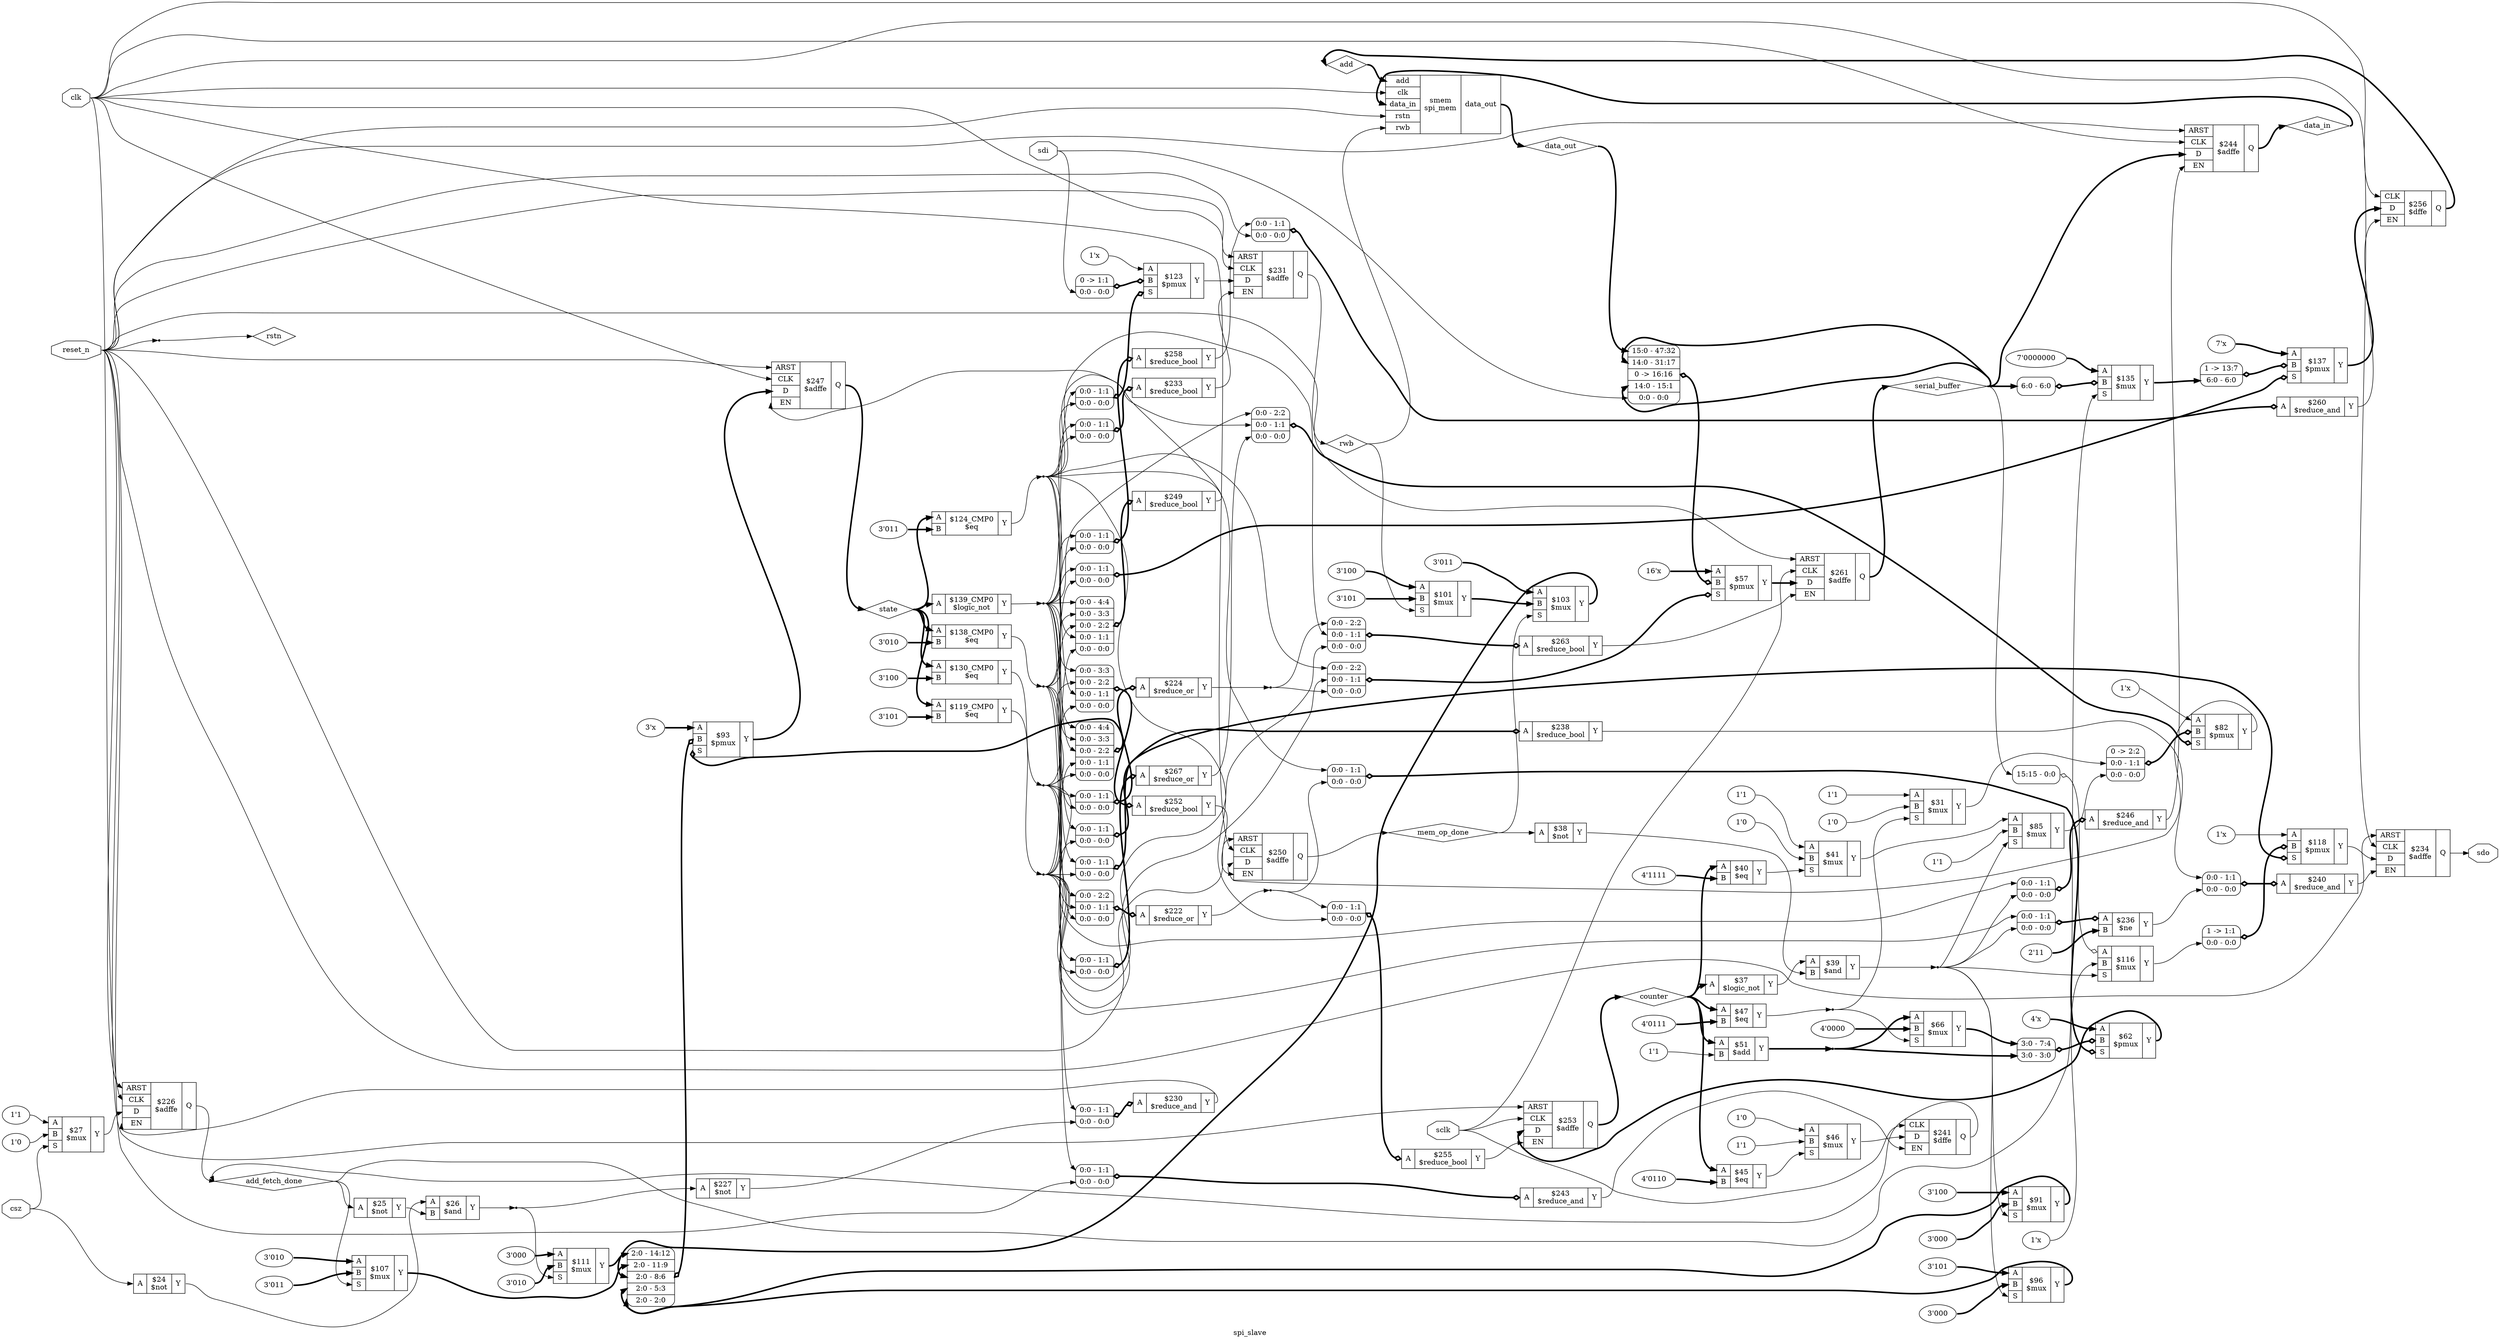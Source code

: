 digraph "spi_slave" {
label="spi_slave";
rankdir="LR";
remincross=true;
n54 [ shape=diamond, label="add", color="black", fontcolor="black"];
n55 [ shape=diamond, label="add_fetch_done", color="black", fontcolor="black"];
n56 [ shape=octagon, label="clk", color="black", fontcolor="black"];
n57 [ shape=diamond, label="counter", color="black", fontcolor="black"];
n58 [ shape=octagon, label="csz", color="black", fontcolor="black"];
n59 [ shape=diamond, label="data_in", color="black", fontcolor="black"];
n60 [ shape=diamond, label="data_out", color="black", fontcolor="black"];
n61 [ shape=diamond, label="mem_op_done", color="black", fontcolor="black"];
n62 [ shape=octagon, label="reset_n", color="black", fontcolor="black"];
n63 [ shape=diamond, label="rstn", color="black", fontcolor="black"];
n64 [ shape=diamond, label="rwb", color="black", fontcolor="black"];
n65 [ shape=octagon, label="sclk", color="black", fontcolor="black"];
n66 [ shape=octagon, label="sdi", color="black", fontcolor="black"];
n67 [ shape=octagon, label="sdo", color="black", fontcolor="black"];
n68 [ shape=diamond, label="serial_buffer", color="black", fontcolor="black"];
n69 [ shape=diamond, label="state", color="black", fontcolor="black"];
v0 [ label="1'1" ];
c73 [ shape=record, label="{{<p70> A|<p71> B}|$51\n$add|{<p72> Y}}",  ];
c74 [ shape=record, label="{{<p70> A|<p71> B}|$26\n$and|{<p72> Y}}",  ];
c75 [ shape=record, label="{{<p70> A|<p71> B}|$39\n$and|{<p72> Y}}",  ];
c81 [ shape=record, label="{{<p76> ARST|<p77> CLK|<p78> D|<p79> EN}|$226\n$adffe|{<p80> Q}}",  ];
c82 [ shape=record, label="{{<p76> ARST|<p77> CLK|<p78> D|<p79> EN}|$231\n$adffe|{<p80> Q}}",  ];
c83 [ shape=record, label="{{<p76> ARST|<p77> CLK|<p78> D|<p79> EN}|$234\n$adffe|{<p80> Q}}",  ];
c84 [ shape=record, label="{{<p77> CLK|<p78> D|<p79> EN}|$241\n$dffe|{<p80> Q}}",  ];
c85 [ shape=record, label="{{<p76> ARST|<p77> CLK|<p78> D|<p79> EN}|$244\n$adffe|{<p80> Q}}",  ];
c86 [ shape=record, label="{{<p76> ARST|<p77> CLK|<p78> D|<p79> EN}|$247\n$adffe|{<p80> Q}}",  ];
c87 [ shape=record, label="{{<p76> ARST|<p77> CLK|<p78> D|<p79> EN}|$250\n$adffe|{<p80> Q}}",  ];
c88 [ shape=record, label="{{<p76> ARST|<p77> CLK|<p78> D|<p79> EN}|$253\n$adffe|{<p80> Q}}",  ];
c89 [ shape=record, label="{{<p77> CLK|<p78> D|<p79> EN}|$256\n$dffe|{<p80> Q}}",  ];
c90 [ shape=record, label="{{<p76> ARST|<p77> CLK|<p78> D|<p79> EN}|$261\n$adffe|{<p80> Q}}",  ];
c91 [ shape=record, label="{{<p70> A}|$233\n$reduce_bool|{<p72> Y}}",  ];
x1 [ shape=record, style=rounded, label="<s1> 0:0 - 1:1 |<s0> 0:0 - 0:0 ", color="black", fontcolor="black" ];
x1:e -> c91:p70:w [arrowhead=odiamond, arrowtail=odiamond, dir=both, color="black", fontcolor="black", style="setlinewidth(3)", label=""];
v3 [ label="2'11" ];
c92 [ shape=record, label="{{<p70> A|<p71> B}|$236\n$ne|{<p72> Y}}",  ];
x2 [ shape=record, style=rounded, label="<s1> 0:0 - 1:1 |<s0> 0:0 - 0:0 ", color="black", fontcolor="black" ];
x2:e -> c92:p70:w [arrowhead=odiamond, arrowtail=odiamond, dir=both, color="black", fontcolor="black", style="setlinewidth(3)", label=""];
c93 [ shape=record, label="{{<p70> A}|$238\n$reduce_bool|{<p72> Y}}",  ];
x4 [ shape=record, style=rounded, label="<s1> 0:0 - 1:1 |<s0> 0:0 - 0:0 ", color="black", fontcolor="black" ];
x4:e -> c93:p70:w [arrowhead=odiamond, arrowtail=odiamond, dir=both, color="black", fontcolor="black", style="setlinewidth(3)", label=""];
c94 [ shape=record, label="{{<p70> A}|$249\n$reduce_bool|{<p72> Y}}",  ];
x5 [ shape=record, style=rounded, label="<s4> 0:0 - 4:4 |<s3> 0:0 - 3:3 |<s2> 0:0 - 2:2 |<s1> 0:0 - 1:1 |<s0> 0:0 - 0:0 ", color="black", fontcolor="black" ];
x5:e -> c94:p70:w [arrowhead=odiamond, arrowtail=odiamond, dir=both, color="black", fontcolor="black", style="setlinewidth(3)", label=""];
c95 [ shape=record, label="{{<p70> A}|$252\n$reduce_bool|{<p72> Y}}",  ];
x6 [ shape=record, style=rounded, label="<s3> 0:0 - 3:3 |<s2> 0:0 - 2:2 |<s1> 0:0 - 1:1 |<s0> 0:0 - 0:0 ", color="black", fontcolor="black" ];
x6:e -> c95:p70:w [arrowhead=odiamond, arrowtail=odiamond, dir=both, color="black", fontcolor="black", style="setlinewidth(3)", label=""];
c96 [ shape=record, label="{{<p70> A}|$255\n$reduce_bool|{<p72> Y}}",  ];
x7 [ shape=record, style=rounded, label="<s1> 0:0 - 1:1 |<s0> 0:0 - 0:0 ", color="black", fontcolor="black" ];
x7:e -> c96:p70:w [arrowhead=odiamond, arrowtail=odiamond, dir=both, color="black", fontcolor="black", style="setlinewidth(3)", label=""];
c97 [ shape=record, label="{{<p70> A}|$258\n$reduce_bool|{<p72> Y}}",  ];
x8 [ shape=record, style=rounded, label="<s1> 0:0 - 1:1 |<s0> 0:0 - 0:0 ", color="black", fontcolor="black" ];
x8:e -> c97:p70:w [arrowhead=odiamond, arrowtail=odiamond, dir=both, color="black", fontcolor="black", style="setlinewidth(3)", label=""];
c98 [ shape=record, label="{{<p70> A}|$263\n$reduce_bool|{<p72> Y}}",  ];
x9 [ shape=record, style=rounded, label="<s2> 0:0 - 2:2 |<s1> 0:0 - 1:1 |<s0> 0:0 - 0:0 ", color="black", fontcolor="black" ];
x9:e -> c98:p70:w [arrowhead=odiamond, arrowtail=odiamond, dir=both, color="black", fontcolor="black", style="setlinewidth(3)", label=""];
c99 [ shape=record, label="{{<p70> A}|$227\n$not|{<p72> Y}}",  ];
c100 [ shape=record, label="{{<p70> A}|$230\n$reduce_and|{<p72> Y}}",  ];
x10 [ shape=record, style=rounded, label="<s1> 0:0 - 1:1 |<s0> 0:0 - 0:0 ", color="black", fontcolor="black" ];
x10:e -> c100:p70:w [arrowhead=odiamond, arrowtail=odiamond, dir=both, color="black", fontcolor="black", style="setlinewidth(3)", label=""];
c101 [ shape=record, label="{{<p70> A}|$240\n$reduce_and|{<p72> Y}}",  ];
x11 [ shape=record, style=rounded, label="<s1> 0:0 - 1:1 |<s0> 0:0 - 0:0 ", color="black", fontcolor="black" ];
x11:e -> c101:p70:w [arrowhead=odiamond, arrowtail=odiamond, dir=both, color="black", fontcolor="black", style="setlinewidth(3)", label=""];
c102 [ shape=record, label="{{<p70> A}|$243\n$reduce_and|{<p72> Y}}",  ];
x12 [ shape=record, style=rounded, label="<s1> 0:0 - 1:1 |<s0> 0:0 - 0:0 ", color="black", fontcolor="black" ];
x12:e -> c102:p70:w [arrowhead=odiamond, arrowtail=odiamond, dir=both, color="black", fontcolor="black", style="setlinewidth(3)", label=""];
c103 [ shape=record, label="{{<p70> A}|$246\n$reduce_and|{<p72> Y}}",  ];
x13 [ shape=record, style=rounded, label="<s1> 0:0 - 1:1 |<s0> 0:0 - 0:0 ", color="black", fontcolor="black" ];
x13:e -> c103:p70:w [arrowhead=odiamond, arrowtail=odiamond, dir=both, color="black", fontcolor="black", style="setlinewidth(3)", label=""];
c104 [ shape=record, label="{{<p70> A}|$260\n$reduce_and|{<p72> Y}}",  ];
x14 [ shape=record, style=rounded, label="<s1> 0:0 - 1:1 |<s0> 0:0 - 0:0 ", color="black", fontcolor="black" ];
x14:e -> c104:p70:w [arrowhead=odiamond, arrowtail=odiamond, dir=both, color="black", fontcolor="black", style="setlinewidth(3)", label=""];
c105 [ shape=record, label="{{<p70> A}|$222\n$reduce_or|{<p72> Y}}",  ];
x15 [ shape=record, style=rounded, label="<s2> 0:0 - 2:2 |<s1> 0:0 - 1:1 |<s0> 0:0 - 0:0 ", color="black", fontcolor="black" ];
x15:e -> c105:p70:w [arrowhead=odiamond, arrowtail=odiamond, dir=both, color="black", fontcolor="black", style="setlinewidth(3)", label=""];
c106 [ shape=record, label="{{<p70> A}|$224\n$reduce_or|{<p72> Y}}",  ];
x16 [ shape=record, style=rounded, label="<s1> 0:0 - 1:1 |<s0> 0:0 - 0:0 ", color="black", fontcolor="black" ];
x16:e -> c106:p70:w [arrowhead=odiamond, arrowtail=odiamond, dir=both, color="black", fontcolor="black", style="setlinewidth(3)", label=""];
c107 [ shape=record, label="{{<p70> A}|$267\n$reduce_or|{<p72> Y}}",  ];
x17 [ shape=record, style=rounded, label="<s1> 0:0 - 1:1 |<s0> 0:0 - 0:0 ", color="black", fontcolor="black" ];
x17:e -> c107:p70:w [arrowhead=odiamond, arrowtail=odiamond, dir=both, color="black", fontcolor="black", style="setlinewidth(3)", label=""];
c108 [ shape=record, label="{{<p70> A}|$24\n$not|{<p72> Y}}",  ];
c109 [ shape=record, label="{{<p70> A}|$25\n$not|{<p72> Y}}",  ];
c110 [ shape=record, label="{{<p70> A}|$37\n$logic_not|{<p72> Y}}",  ];
c111 [ shape=record, label="{{<p70> A}|$38\n$not|{<p72> Y}}",  ];
v18 [ label="4'1111" ];
c112 [ shape=record, label="{{<p70> A|<p71> B}|$40\n$eq|{<p72> Y}}",  ];
v19 [ label="4'0110" ];
c113 [ shape=record, label="{{<p70> A|<p71> B}|$45\n$eq|{<p72> Y}}",  ];
v20 [ label="4'0111" ];
c114 [ shape=record, label="{{<p70> A|<p71> B}|$47\n$eq|{<p72> Y}}",  ];
v21 [ label="3'100" ];
v22 [ label="3'101" ];
c116 [ shape=record, label="{{<p70> A|<p71> B|<p115> S}|$101\n$mux|{<p72> Y}}",  ];
v23 [ label="3'011" ];
c117 [ shape=record, label="{{<p70> A|<p71> B|<p115> S}|$103\n$mux|{<p72> Y}}",  ];
v24 [ label="3'010" ];
v25 [ label="3'011" ];
c118 [ shape=record, label="{{<p70> A|<p71> B|<p115> S}|$107\n$mux|{<p72> Y}}",  ];
v26 [ label="3'000" ];
v27 [ label="3'010" ];
c119 [ shape=record, label="{{<p70> A|<p71> B|<p115> S}|$111\n$mux|{<p72> Y}}",  ];
v29 [ label="1'x" ];
c120 [ shape=record, label="{{<p70> A|<p71> B|<p115> S}|$116\n$mux|{<p72> Y}}",  ];
x28 [ shape=record, style=rounded, label="<s0> 15:15 - 0:0 ", color="black", fontcolor="black" ];
x28:e -> c120:p70:w [arrowhead=odiamond, arrowtail=odiamond, dir=both, color="black", fontcolor="black", label=""];
v30 [ label="1'x" ];
c121 [ shape=record, label="{{<p70> A|<p71> B|<p115> S}|$118\n$pmux|{<p72> Y}}",  ];
x31 [ shape=record, style=rounded, label="1 -&gt; 1:1 |<s0> 0:0 - 0:0 ", color="black", fontcolor="black" ];
x31:e -> c121:p71:w [arrowhead=odiamond, arrowtail=odiamond, dir=both, color="black", fontcolor="black", style="setlinewidth(3)", label=""];
x32 [ shape=record, style=rounded, label="<s1> 0:0 - 1:1 |<s0> 0:0 - 0:0 ", color="black", fontcolor="black" ];
x32:e -> c121:p115:w [arrowhead=odiamond, arrowtail=odiamond, dir=both, color="black", fontcolor="black", style="setlinewidth(3)", label=""];
v33 [ label="3'101" ];
c122 [ shape=record, label="{{<p70> A|<p71> B}|$119_CMP0\n$eq|{<p72> Y}}",  ];
v34 [ label="1'x" ];
c123 [ shape=record, label="{{<p70> A|<p71> B|<p115> S}|$123\n$pmux|{<p72> Y}}",  ];
x35 [ shape=record, style=rounded, label="0 -&gt; 1:1 |<s0> 0:0 - 0:0 ", color="black", fontcolor="black" ];
x35:e -> c123:p71:w [arrowhead=odiamond, arrowtail=odiamond, dir=both, color="black", fontcolor="black", style="setlinewidth(3)", label=""];
x36 [ shape=record, style=rounded, label="<s1> 0:0 - 1:1 |<s0> 0:0 - 0:0 ", color="black", fontcolor="black" ];
x36:e -> c123:p115:w [arrowhead=odiamond, arrowtail=odiamond, dir=both, color="black", fontcolor="black", style="setlinewidth(3)", label=""];
v37 [ label="3'011" ];
c124 [ shape=record, label="{{<p70> A|<p71> B}|$124_CMP0\n$eq|{<p72> Y}}",  ];
v38 [ label="3'100" ];
c125 [ shape=record, label="{{<p70> A|<p71> B}|$130_CMP0\n$eq|{<p72> Y}}",  ];
v39 [ label="7'0000000" ];
c126 [ shape=record, label="{{<p70> A|<p71> B|<p115> S}|$135\n$mux|{<p72> Y}}",  ];
x40 [ shape=record, style=rounded, label="<s0> 6:0 - 6:0 ", color="black", fontcolor="black" ];
x40:e -> c126:p71:w [arrowhead=odiamond, arrowtail=odiamond, dir=both, color="black", fontcolor="black", style="setlinewidth(3)", label=""];
v41 [ label="7'x" ];
c127 [ shape=record, label="{{<p70> A|<p71> B|<p115> S}|$137\n$pmux|{<p72> Y}}",  ];
x42 [ shape=record, style=rounded, label="1 -&gt; 13:7 |<s0> 6:0 - 6:0 ", color="black", fontcolor="black" ];
x42:e -> c127:p71:w [arrowhead=odiamond, arrowtail=odiamond, dir=both, color="black", fontcolor="black", style="setlinewidth(3)", label=""];
x43 [ shape=record, style=rounded, label="<s1> 0:0 - 1:1 |<s0> 0:0 - 0:0 ", color="black", fontcolor="black" ];
x43:e -> c127:p115:w [arrowhead=odiamond, arrowtail=odiamond, dir=both, color="black", fontcolor="black", style="setlinewidth(3)", label=""];
v44 [ label="3'010" ];
c128 [ shape=record, label="{{<p70> A|<p71> B}|$138_CMP0\n$eq|{<p72> Y}}",  ];
c129 [ shape=record, label="{{<p70> A}|$139_CMP0\n$logic_not|{<p72> Y}}",  ];
v45 [ label="16'x" ];
c130 [ shape=record, label="{{<p70> A|<p71> B|<p115> S}|$57\n$pmux|{<p72> Y}}",  ];
x46 [ shape=record, style=rounded, label="<s4> 15:0 - 47:32 |<s3> 14:0 - 31:17 |0 -&gt; 16:16 |<s1> 14:0 - 15:1 |<s0> 0:0 - 0:0 ", color="black", fontcolor="black" ];
x46:e -> c130:p71:w [arrowhead=odiamond, arrowtail=odiamond, dir=both, color="black", fontcolor="black", style="setlinewidth(3)", label=""];
x47 [ shape=record, style=rounded, label="<s2> 0:0 - 2:2 |<s1> 0:0 - 1:1 |<s0> 0:0 - 0:0 ", color="black", fontcolor="black" ];
x47:e -> c130:p115:w [arrowhead=odiamond, arrowtail=odiamond, dir=both, color="black", fontcolor="black", style="setlinewidth(3)", label=""];
v48 [ label="4'x" ];
c131 [ shape=record, label="{{<p70> A|<p71> B|<p115> S}|$62\n$pmux|{<p72> Y}}",  ];
x49 [ shape=record, style=rounded, label="<s1> 3:0 - 7:4 |<s0> 3:0 - 3:0 ", color="black", fontcolor="black" ];
x49:e -> c131:p71:w [arrowhead=odiamond, arrowtail=odiamond, dir=both, color="black", fontcolor="black", style="setlinewidth(3)", label=""];
x50 [ shape=record, style=rounded, label="<s1> 0:0 - 1:1 |<s0> 0:0 - 0:0 ", color="black", fontcolor="black" ];
x50:e -> c131:p115:w [arrowhead=odiamond, arrowtail=odiamond, dir=both, color="black", fontcolor="black", style="setlinewidth(3)", label=""];
v51 [ label="4'0000" ];
c132 [ shape=record, label="{{<p70> A|<p71> B|<p115> S}|$66\n$mux|{<p72> Y}}",  ];
v52 [ label="1'x" ];
c133 [ shape=record, label="{{<p70> A|<p71> B|<p115> S}|$82\n$pmux|{<p72> Y}}",  ];
x53 [ shape=record, style=rounded, label="0 -&gt; 2:2 |<s1> 0:0 - 1:1 |<s0> 0:0 - 0:0 ", color="black", fontcolor="black" ];
x53:e -> c133:p71:w [arrowhead=odiamond, arrowtail=odiamond, dir=both, color="black", fontcolor="black", style="setlinewidth(3)", label=""];
x54 [ shape=record, style=rounded, label="<s2> 0:0 - 2:2 |<s1> 0:0 - 1:1 |<s0> 0:0 - 0:0 ", color="black", fontcolor="black" ];
x54:e -> c133:p115:w [arrowhead=odiamond, arrowtail=odiamond, dir=both, color="black", fontcolor="black", style="setlinewidth(3)", label=""];
v55 [ label="1'1" ];
c134 [ shape=record, label="{{<p70> A|<p71> B|<p115> S}|$85\n$mux|{<p72> Y}}",  ];
v56 [ label="3'100" ];
v57 [ label="3'000" ];
c135 [ shape=record, label="{{<p70> A|<p71> B|<p115> S}|$91\n$mux|{<p72> Y}}",  ];
v58 [ label="3'x" ];
c136 [ shape=record, label="{{<p70> A|<p71> B|<p115> S}|$93\n$pmux|{<p72> Y}}",  ];
x59 [ shape=record, style=rounded, label="<s4> 2:0 - 14:12 |<s3> 2:0 - 11:9 |<s2> 2:0 - 8:6 |<s1> 2:0 - 5:3 |<s0> 2:0 - 2:0 ", color="black", fontcolor="black" ];
x59:e -> c136:p71:w [arrowhead=odiamond, arrowtail=odiamond, dir=both, color="black", fontcolor="black", style="setlinewidth(3)", label=""];
x60 [ shape=record, style=rounded, label="<s4> 0:0 - 4:4 |<s3> 0:0 - 3:3 |<s2> 0:0 - 2:2 |<s1> 0:0 - 1:1 |<s0> 0:0 - 0:0 ", color="black", fontcolor="black" ];
x60:e -> c136:p115:w [arrowhead=odiamond, arrowtail=odiamond, dir=both, color="black", fontcolor="black", style="setlinewidth(3)", label=""];
v61 [ label="3'101" ];
v62 [ label="3'000" ];
c137 [ shape=record, label="{{<p70> A|<p71> B|<p115> S}|$96\n$mux|{<p72> Y}}",  ];
v63 [ label="1'1" ];
v64 [ label="1'0" ];
c138 [ shape=record, label="{{<p70> A|<p71> B|<p115> S}|$27\n$mux|{<p72> Y}}",  ];
v65 [ label="1'1" ];
v66 [ label="1'0" ];
c139 [ shape=record, label="{{<p70> A|<p71> B|<p115> S}|$31\n$mux|{<p72> Y}}",  ];
v67 [ label="1'1" ];
v68 [ label="1'0" ];
c140 [ shape=record, label="{{<p70> A|<p71> B|<p115> S}|$41\n$mux|{<p72> Y}}",  ];
v69 [ label="1'0" ];
v70 [ label="1'1" ];
c141 [ shape=record, label="{{<p70> A|<p71> B|<p115> S}|$46\n$mux|{<p72> Y}}",  ];
c142 [ shape=record, label="{{<p54> add|<p56> clk|<p59> data_in|<p63> rstn|<p64> rwb}|smem\nspi_mem|{<p60> data_out}}",  ];
x71 [shape=point, ];
c127:p72:e -> c89:p78:w [color="black", fontcolor="black", style="setlinewidth(3)", label=""];
n10 [ shape=point ];
c75:p72:e -> n10:w [color="black", fontcolor="black", label=""];
n10:e -> c120:p115:w [color="black", fontcolor="black", label=""];
n10:e -> c134:p115:w [color="black", fontcolor="black", label=""];
n10:e -> c135:p115:w [color="black", fontcolor="black", label=""];
n10:e -> c137:p115:w [color="black", fontcolor="black", label=""];
n10:e -> x13:s0:w [color="black", fontcolor="black", label=""];
n10:e -> x2:s0:w [color="black", fontcolor="black", label=""];
c91:p72:e -> c82:p79:w [color="black", fontcolor="black", label=""];
c92:p72:e -> x11:s0:w [color="black", fontcolor="black", label=""];
c93:p72:e -> x11:s1:w [color="black", fontcolor="black", label=""];
c94:p72:e -> c86:p79:w [color="black", fontcolor="black", label=""];
c95:p72:e -> c87:p79:w [color="black", fontcolor="black", label=""];
c96:p72:e -> c88:p79:w [color="black", fontcolor="black", label=""];
c97:p72:e -> x14:s1:w [color="black", fontcolor="black", label=""];
c98:p72:e -> c90:p79:w [color="black", fontcolor="black", label=""];
c100:p72:e -> c81:p79:w [color="black", fontcolor="black", label=""];
c131:p72:e -> c88:p78:w [color="black", fontcolor="black", style="setlinewidth(3)", label=""];
c101:p72:e -> c83:p79:w [color="black", fontcolor="black", label=""];
c102:p72:e -> c84:p79:w [color="black", fontcolor="black", label=""];
c103:p72:e -> c85:p79:w [color="black", fontcolor="black", label=""];
c104:p72:e -> c89:p79:w [color="black", fontcolor="black", label=""];
n24 [ shape=point ];
c105:p72:e -> n24:w [color="black", fontcolor="black", label=""];
n24:e -> x50:s0:w [color="black", fontcolor="black", label=""];
n24:e -> x7:s1:w [color="black", fontcolor="black", label=""];
n25 [ shape=point ];
c106:p72:e -> n25:w [color="black", fontcolor="black", label=""];
n25:e -> x47:s0:w [color="black", fontcolor="black", label=""];
n25:e -> x9:s2:w [color="black", fontcolor="black", label=""];
c107:p72:e -> x54:s0:w [color="black", fontcolor="black", label=""];
c99:p72:e -> x10:s0:w [color="black", fontcolor="black", label=""];
c108:p72:e -> c74:p70:w [color="black", fontcolor="black", label=""];
c109:p72:e -> c74:p71:w [color="black", fontcolor="black", label=""];
c133:p72:e -> c87:p78:w [color="black", fontcolor="black", label=""];
n30 [ shape=point ];
c114:p72:e -> n30:w [color="black", fontcolor="black", label=""];
n30:e -> c132:p115:w [color="black", fontcolor="black", label=""];
n30:e -> c139:p115:w [color="black", fontcolor="black", label=""];
c110:p72:e -> c75:p70:w [color="black", fontcolor="black", label=""];
c111:p72:e -> c75:p71:w [color="black", fontcolor="black", label=""];
c112:p72:e -> c140:p115:w [color="black", fontcolor="black", label=""];
c113:p72:e -> c141:p115:w [color="black", fontcolor="black", label=""];
c116:p72:e -> c117:p71:w [color="black", fontcolor="black", style="setlinewidth(3)", label=""];
c117:p72:e -> x59:s2:w [color="black", fontcolor="black", style="setlinewidth(3)", label=""];
n37 [ shape=point ];
c124:p72:e -> n37:w [color="black", fontcolor="black", label=""];
n37:e -> x1:s0:w [color="black", fontcolor="black", label=""];
n37:e -> x36:s0:w [color="black", fontcolor="black", label=""];
n37:e -> x47:s2:w [color="black", fontcolor="black", label=""];
n37:e -> x50:s1:w [color="black", fontcolor="black", label=""];
n37:e -> x54:s1:w [color="black", fontcolor="black", label=""];
n37:e -> x5:s1:w [color="black", fontcolor="black", label=""];
n37:e -> x60:s2:w [color="black", fontcolor="black", label=""];
n37:e -> x6:s1:w [color="black", fontcolor="black", label=""];
n37:e -> x7:s0:w [color="black", fontcolor="black", label=""];
n37:e -> x9:s1:w [color="black", fontcolor="black", label=""];
c118:p72:e -> x59:s3:w [color="black", fontcolor="black", style="setlinewidth(3)", label=""];
n39 [ shape=point ];
c128:p72:e -> n39:w [color="black", fontcolor="black", label=""];
n39:e -> x12:s1:w [color="black", fontcolor="black", label=""];
n39:e -> x15:s0:w [color="black", fontcolor="black", label=""];
n39:e -> x16:s0:w [color="black", fontcolor="black", label=""];
n39:e -> x43:s0:w [color="black", fontcolor="black", label=""];
n39:e -> x5:s3:w [color="black", fontcolor="black", label=""];
n39:e -> x60:s3:w [color="black", fontcolor="black", label=""];
n39:e -> x8:s0:w [color="black", fontcolor="black", label=""];
c123:p72:e -> c82:p78:w [color="black", fontcolor="black", label=""];
c119:p72:e -> x59:s4:w [color="black", fontcolor="black", style="setlinewidth(3)", label=""];
n41 [ shape=point ];
c129:p72:e -> n41:w [color="black", fontcolor="black", label=""];
n41:e -> x10:s1:w [color="black", fontcolor="black", label=""];
n41:e -> x1:s1:w [color="black", fontcolor="black", label=""];
n41:e -> x32:s1:w [color="black", fontcolor="black", label=""];
n41:e -> x36:s1:w [color="black", fontcolor="black", label=""];
n41:e -> x43:s1:w [color="black", fontcolor="black", label=""];
n41:e -> x4:s1:w [color="black", fontcolor="black", label=""];
n41:e -> x54:s2:w [color="black", fontcolor="black", label=""];
n41:e -> x5:s4:w [color="black", fontcolor="black", label=""];
n41:e -> x60:s4:w [color="black", fontcolor="black", label=""];
n41:e -> x6:s3:w [color="black", fontcolor="black", label=""];
n41:e -> x8:s1:w [color="black", fontcolor="black", label=""];
c120:p72:e -> x31:s0:w [color="black", fontcolor="black", label=""];
n43 [ shape=point ];
c122:p72:e -> n43:w [color="black", fontcolor="black", label=""];
n43:e -> x15:s1:w [color="black", fontcolor="black", label=""];
n43:e -> x17:s0:w [color="black", fontcolor="black", label=""];
n43:e -> x2:s1:w [color="black", fontcolor="black", label=""];
n43:e -> x32:s0:w [color="black", fontcolor="black", label=""];
n43:e -> x47:s1:w [color="black", fontcolor="black", label=""];
n43:e -> x4:s0:w [color="black", fontcolor="black", label=""];
n43:e -> x5:s0:w [color="black", fontcolor="black", label=""];
n43:e -> x60:s1:w [color="black", fontcolor="black", label=""];
n43:e -> x6:s0:w [color="black", fontcolor="black", label=""];
n43:e -> x9:s0:w [color="black", fontcolor="black", label=""];
n44 [ shape=point ];
c125:p72:e -> n44:w [color="black", fontcolor="black", label=""];
n44:e -> x13:s1:w [color="black", fontcolor="black", label=""];
n44:e -> x15:s2:w [color="black", fontcolor="black", label=""];
n44:e -> x16:s1:w [color="black", fontcolor="black", label=""];
n44:e -> x17:s1:w [color="black", fontcolor="black", label=""];
n44:e -> x5:s2:w [color="black", fontcolor="black", label=""];
n44:e -> x60:s0:w [color="black", fontcolor="black", label=""];
n44:e -> x6:s2:w [color="black", fontcolor="black", label=""];
c126:p72:e -> x42:s0:w [color="black", fontcolor="black", style="setlinewidth(3)", label=""];
c132:p72:e -> x49:s1:w [color="black", fontcolor="black", style="setlinewidth(3)", label=""];
c134:p72:e -> x53:s0:w [color="black", fontcolor="black", label=""];
c135:p72:e -> x59:s0:w [color="black", fontcolor="black", style="setlinewidth(3)", label=""];
c137:p72:e -> x59:s1:w [color="black", fontcolor="black", style="setlinewidth(3)", label=""];
c121:p72:e -> c83:p78:w [color="black", fontcolor="black", label=""];
c138:p72:e -> c81:p78:w [color="black", fontcolor="black", label=""];
c139:p72:e -> x53:s1:w [color="black", fontcolor="black", label=""];
c140:p72:e -> c134:p70:w [color="black", fontcolor="black", label=""];
c141:p72:e -> c84:p78:w [color="black", fontcolor="black", label=""];
c89:p80:e -> n54:w [color="black", fontcolor="black", style="setlinewidth(3)", label=""];
n54:e -> c142:p54:w [color="black", fontcolor="black", style="setlinewidth(3)", label=""];
c81:p80:e -> n55:w [color="black", fontcolor="black", label=""];
c84:p80:e -> n55:w [color="black", fontcolor="black", label=""];
n55:e -> c109:p70:w [color="black", fontcolor="black", label=""];
n55:e -> c118:p115:w [color="black", fontcolor="black", label=""];
n55:e -> c126:p115:w [color="black", fontcolor="black", label=""];
n56:e -> c142:p56:w [color="black", fontcolor="black", label=""];
n56:e -> c81:p77:w [color="black", fontcolor="black", label=""];
n56:e -> c82:p77:w [color="black", fontcolor="black", label=""];
n56:e -> c83:p77:w [color="black", fontcolor="black", label=""];
n56:e -> c85:p77:w [color="black", fontcolor="black", label=""];
n56:e -> c86:p77:w [color="black", fontcolor="black", label=""];
n56:e -> c87:p77:w [color="black", fontcolor="black", label=""];
n56:e -> c89:p77:w [color="black", fontcolor="black", label=""];
c88:p80:e -> n57:w [color="black", fontcolor="black", style="setlinewidth(3)", label=""];
n57:e -> c110:p70:w [color="black", fontcolor="black", style="setlinewidth(3)", label=""];
n57:e -> c112:p70:w [color="black", fontcolor="black", style="setlinewidth(3)", label=""];
n57:e -> c113:p70:w [color="black", fontcolor="black", style="setlinewidth(3)", label=""];
n57:e -> c114:p70:w [color="black", fontcolor="black", style="setlinewidth(3)", label=""];
n57:e -> c73:p70:w [color="black", fontcolor="black", style="setlinewidth(3)", label=""];
n58:e -> c108:p70:w [color="black", fontcolor="black", label=""];
n58:e -> c138:p115:w [color="black", fontcolor="black", label=""];
c85:p80:e -> n59:w [color="black", fontcolor="black", style="setlinewidth(3)", label=""];
n59:e -> c142:p59:w [color="black", fontcolor="black", style="setlinewidth(3)", label=""];
c130:p72:e -> c90:p78:w [color="black", fontcolor="black", style="setlinewidth(3)", label=""];
c142:p60:e -> n60:w [color="black", fontcolor="black", style="setlinewidth(3)", label=""];
n60:e -> x46:s4:w [color="black", fontcolor="black", style="setlinewidth(3)", label=""];
c87:p80:e -> n61:w [color="black", fontcolor="black", label=""];
n61:e -> c111:p70:w [color="black", fontcolor="black", label=""];
n61:e -> c117:p115:w [color="black", fontcolor="black", label=""];
n62:e -> c142:p63:w [color="black", fontcolor="black", label=""];
n62:e -> c81:p76:w [color="black", fontcolor="black", label=""];
n62:e -> c82:p76:w [color="black", fontcolor="black", label=""];
n62:e -> c83:p76:w [color="black", fontcolor="black", label=""];
n62:e -> c85:p76:w [color="black", fontcolor="black", label=""];
n62:e -> c86:p76:w [color="black", fontcolor="black", label=""];
n62:e -> c87:p76:w [color="black", fontcolor="black", label=""];
n62:e -> c88:p76:w [color="black", fontcolor="black", label=""];
n62:e -> c90:p76:w [color="black", fontcolor="black", label=""];
n62:e -> x12:s0:w [color="black", fontcolor="black", label=""];
n62:e -> x14:s0:w [color="black", fontcolor="black", label=""];
n62:e -> x71:w [color="black", fontcolor="black", label=""];
x71:e -> n63:w [color="black", fontcolor="black", label=""];
c82:p80:e -> n64:w [color="black", fontcolor="black", label=""];
n64:e -> c116:p115:w [color="black", fontcolor="black", label=""];
n64:e -> c142:p64:w [color="black", fontcolor="black", label=""];
n65:e -> c84:p77:w [color="black", fontcolor="black", label=""];
n65:e -> c88:p77:w [color="black", fontcolor="black", label=""];
n65:e -> c90:p77:w [color="black", fontcolor="black", label=""];
n66:e -> x35:s0:w [color="black", fontcolor="black", label=""];
n66:e -> x46:s0:w [color="black", fontcolor="black", label=""];
c83:p80:e -> n67:w [color="black", fontcolor="black", label=""];
c90:p80:e -> n68:w [color="black", fontcolor="black", style="setlinewidth(3)", label=""];
n68:e -> c85:p78:w [color="black", fontcolor="black", style="setlinewidth(3)", label=""];
n68:e -> x28:s0:w [color="black", fontcolor="black", label=""];
n68:e -> x40:s0:w [color="black", fontcolor="black", style="setlinewidth(3)", label=""];
n68:e -> x46:s1:w [color="black", fontcolor="black", style="setlinewidth(3)", label=""];
n68:e -> x46:s3:w [color="black", fontcolor="black", style="setlinewidth(3)", label=""];
c86:p80:e -> n69:w [color="black", fontcolor="black", style="setlinewidth(3)", label=""];
n69:e -> c122:p70:w [color="black", fontcolor="black", style="setlinewidth(3)", label=""];
n69:e -> c124:p70:w [color="black", fontcolor="black", style="setlinewidth(3)", label=""];
n69:e -> c125:p70:w [color="black", fontcolor="black", style="setlinewidth(3)", label=""];
n69:e -> c128:p70:w [color="black", fontcolor="black", style="setlinewidth(3)", label=""];
n69:e -> c129:p70:w [color="black", fontcolor="black", style="setlinewidth(3)", label=""];
c136:p72:e -> c86:p78:w [color="black", fontcolor="black", style="setlinewidth(3)", label=""];
n8 [ shape=point ];
c73:p72:e -> n8:w [color="black", fontcolor="black", style="setlinewidth(3)", label=""];
n8:e -> c132:p70:w [color="black", fontcolor="black", style="setlinewidth(3)", label=""];
n8:e -> x49:s0:w [color="black", fontcolor="black", style="setlinewidth(3)", label=""];
n9 [ shape=point ];
c74:p72:e -> n9:w [color="black", fontcolor="black", label=""];
n9:e -> c119:p115:w [color="black", fontcolor="black", label=""];
n9:e -> c99:p70:w [color="black", fontcolor="black", label=""];
v0:e -> c73:p71:w [color="black", fontcolor="black", label=""];
v18:e -> c112:p71:w [color="black", fontcolor="black", style="setlinewidth(3)", label=""];
v19:e -> c113:p71:w [color="black", fontcolor="black", style="setlinewidth(3)", label=""];
v20:e -> c114:p71:w [color="black", fontcolor="black", style="setlinewidth(3)", label=""];
v21:e -> c116:p70:w [color="black", fontcolor="black", style="setlinewidth(3)", label=""];
v22:e -> c116:p71:w [color="black", fontcolor="black", style="setlinewidth(3)", label=""];
v23:e -> c117:p70:w [color="black", fontcolor="black", style="setlinewidth(3)", label=""];
v24:e -> c118:p70:w [color="black", fontcolor="black", style="setlinewidth(3)", label=""];
v25:e -> c118:p71:w [color="black", fontcolor="black", style="setlinewidth(3)", label=""];
v26:e -> c119:p70:w [color="black", fontcolor="black", style="setlinewidth(3)", label=""];
v27:e -> c119:p71:w [color="black", fontcolor="black", style="setlinewidth(3)", label=""];
v29:e -> c120:p71:w [color="black", fontcolor="black", label=""];
v3:e -> c92:p71:w [color="black", fontcolor="black", style="setlinewidth(3)", label=""];
v30:e -> c121:p70:w [color="black", fontcolor="black", label=""];
v33:e -> c122:p71:w [color="black", fontcolor="black", style="setlinewidth(3)", label=""];
v34:e -> c123:p70:w [color="black", fontcolor="black", label=""];
v37:e -> c124:p71:w [color="black", fontcolor="black", style="setlinewidth(3)", label=""];
v38:e -> c125:p71:w [color="black", fontcolor="black", style="setlinewidth(3)", label=""];
v39:e -> c126:p70:w [color="black", fontcolor="black", style="setlinewidth(3)", label=""];
v41:e -> c127:p70:w [color="black", fontcolor="black", style="setlinewidth(3)", label=""];
v44:e -> c128:p71:w [color="black", fontcolor="black", style="setlinewidth(3)", label=""];
v45:e -> c130:p70:w [color="black", fontcolor="black", style="setlinewidth(3)", label=""];
v48:e -> c131:p70:w [color="black", fontcolor="black", style="setlinewidth(3)", label=""];
v51:e -> c132:p71:w [color="black", fontcolor="black", style="setlinewidth(3)", label=""];
v52:e -> c133:p70:w [color="black", fontcolor="black", label=""];
v55:e -> c134:p71:w [color="black", fontcolor="black", label=""];
v56:e -> c135:p70:w [color="black", fontcolor="black", style="setlinewidth(3)", label=""];
v57:e -> c135:p71:w [color="black", fontcolor="black", style="setlinewidth(3)", label=""];
v58:e -> c136:p70:w [color="black", fontcolor="black", style="setlinewidth(3)", label=""];
v61:e -> c137:p70:w [color="black", fontcolor="black", style="setlinewidth(3)", label=""];
v62:e -> c137:p71:w [color="black", fontcolor="black", style="setlinewidth(3)", label=""];
v63:e -> c138:p70:w [color="black", fontcolor="black", label=""];
v64:e -> c138:p71:w [color="black", fontcolor="black", label=""];
v65:e -> c139:p70:w [color="black", fontcolor="black", label=""];
v66:e -> c139:p71:w [color="black", fontcolor="black", label=""];
v67:e -> c140:p70:w [color="black", fontcolor="black", label=""];
v68:e -> c140:p71:w [color="black", fontcolor="black", label=""];
v69:e -> c141:p70:w [color="black", fontcolor="black", label=""];
v70:e -> c141:p71:w [color="black", fontcolor="black", label=""];
}
